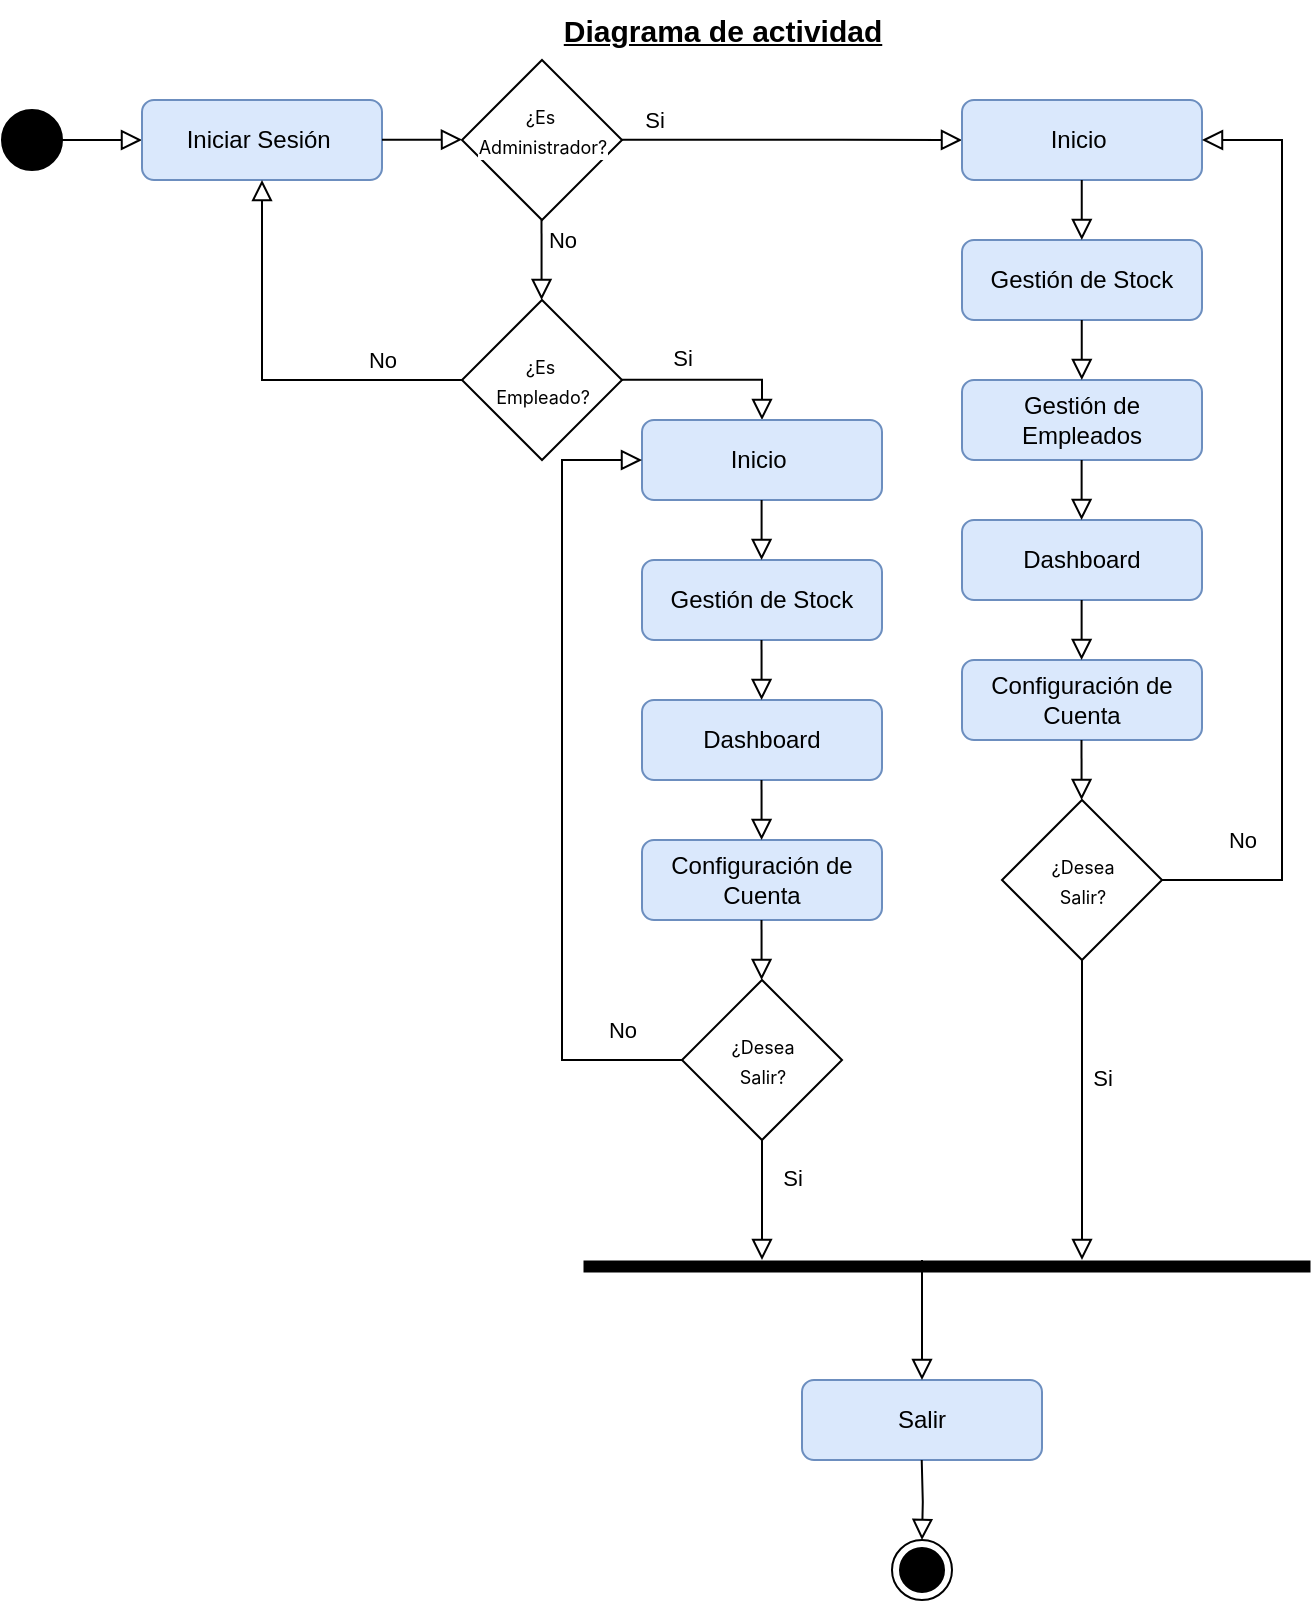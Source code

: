 <mxfile version="24.7.16">
  <diagram id="C5RBs43oDa-KdzZeNtuy" name="Page-1">
    <mxGraphModel grid="1" page="1" gridSize="10" guides="1" tooltips="1" connect="1" arrows="1" fold="1" pageScale="1" pageWidth="827" pageHeight="1169" math="0" shadow="0">
      <root>
        <mxCell id="WIyWlLk6GJQsqaUBKTNV-0" />
        <mxCell id="WIyWlLk6GJQsqaUBKTNV-1" parent="WIyWlLk6GJQsqaUBKTNV-0" />
        <mxCell id="ATqhop4nbNDSppp0feWR-0" value="" style="ellipse;fillColor=strokeColor;html=1;" vertex="1" parent="WIyWlLk6GJQsqaUBKTNV-1">
          <mxGeometry x="40" y="85" width="30" height="30" as="geometry" />
        </mxCell>
        <mxCell id="ATqhop4nbNDSppp0feWR-1" value="" style="ellipse;html=1;shape=endState;fillColor=strokeColor;" vertex="1" parent="WIyWlLk6GJQsqaUBKTNV-1">
          <mxGeometry x="485" y="800" width="30" height="30" as="geometry" />
        </mxCell>
        <mxCell id="ATqhop4nbNDSppp0feWR-2" value="" style="rounded=0;html=1;jettySize=auto;orthogonalLoop=1;fontSize=11;endArrow=block;endFill=0;endSize=8;strokeWidth=1;shadow=0;labelBackgroundColor=none;edgeStyle=orthogonalEdgeStyle;exitX=1;exitY=0.5;exitDx=0;exitDy=0;" edge="1" parent="WIyWlLk6GJQsqaUBKTNV-1" source="ATqhop4nbNDSppp0feWR-0">
          <mxGeometry x="0.333" y="20" relative="1" as="geometry">
            <mxPoint as="offset" />
            <mxPoint x="84" y="99.86" as="sourcePoint" />
            <mxPoint x="110" y="100" as="targetPoint" />
            <Array as="points">
              <mxPoint x="84" y="100" />
            </Array>
          </mxGeometry>
        </mxCell>
        <mxCell id="ATqhop4nbNDSppp0feWR-4" value="Iniciar Sesión&amp;nbsp;" style="rounded=1;whiteSpace=wrap;html=1;fontSize=12;glass=0;strokeWidth=1;shadow=0;fillColor=#dae8fc;strokeColor=#6c8ebf;" vertex="1" parent="WIyWlLk6GJQsqaUBKTNV-1">
          <mxGeometry x="110" y="80" width="120" height="40" as="geometry" />
        </mxCell>
        <mxCell id="ATqhop4nbNDSppp0feWR-5" value="" style="rhombus;whiteSpace=wrap;html=1;shadow=0;fontFamily=Helvetica;fontSize=12;align=center;strokeWidth=1;spacing=6;spacingTop=-4;" vertex="1" parent="WIyWlLk6GJQsqaUBKTNV-1">
          <mxGeometry x="270" y="60" width="80" height="80" as="geometry" />
        </mxCell>
        <mxCell id="ATqhop4nbNDSppp0feWR-8" value="" style="rounded=0;html=1;jettySize=auto;orthogonalLoop=1;fontSize=11;endArrow=block;endFill=0;endSize=8;strokeWidth=1;shadow=0;labelBackgroundColor=none;edgeStyle=orthogonalEdgeStyle;exitX=1;exitY=0.5;exitDx=0;exitDy=0;" edge="1" parent="WIyWlLk6GJQsqaUBKTNV-1">
          <mxGeometry x="0.333" y="20" relative="1" as="geometry">
            <mxPoint as="offset" />
            <mxPoint x="230" y="99.9" as="sourcePoint" />
            <mxPoint x="270" y="99.76" as="targetPoint" />
            <Array as="points">
              <mxPoint x="250" y="99.9" />
              <mxPoint x="250" y="99.9" />
            </Array>
          </mxGeometry>
        </mxCell>
        <mxCell id="ATqhop4nbNDSppp0feWR-10" value="" style="rounded=0;html=1;jettySize=auto;orthogonalLoop=1;fontSize=11;endArrow=block;endFill=0;endSize=8;strokeWidth=1;shadow=0;labelBackgroundColor=none;edgeStyle=orthogonalEdgeStyle;exitX=1;exitY=0.5;exitDx=0;exitDy=0;" edge="1" parent="WIyWlLk6GJQsqaUBKTNV-1">
          <mxGeometry x="0.333" y="20" relative="1" as="geometry">
            <mxPoint as="offset" />
            <mxPoint x="350" y="99.9" as="sourcePoint" />
            <mxPoint x="520" y="100" as="targetPoint" />
            <Array as="points">
              <mxPoint x="460" y="100" />
            </Array>
          </mxGeometry>
        </mxCell>
        <mxCell id="ATqhop4nbNDSppp0feWR-11" value="" style="rounded=0;html=1;jettySize=auto;orthogonalLoop=1;fontSize=11;endArrow=block;endFill=0;endSize=8;strokeWidth=1;shadow=0;labelBackgroundColor=none;edgeStyle=orthogonalEdgeStyle;" edge="1" parent="WIyWlLk6GJQsqaUBKTNV-1">
          <mxGeometry x="0.333" y="20" relative="1" as="geometry">
            <mxPoint as="offset" />
            <mxPoint x="309.76" y="140" as="sourcePoint" />
            <mxPoint x="310" y="180" as="targetPoint" />
            <Array as="points">
              <mxPoint x="309.76" y="180" />
              <mxPoint x="309.76" y="180" />
            </Array>
          </mxGeometry>
        </mxCell>
        <mxCell id="ATqhop4nbNDSppp0feWR-12" value="No" style="edgeLabel;html=1;align=center;verticalAlign=middle;resizable=0;points=[];" connectable="0" vertex="1" parent="ATqhop4nbNDSppp0feWR-11">
          <mxGeometry x="-0.095" y="1" relative="1" as="geometry">
            <mxPoint x="9" y="-8" as="offset" />
          </mxGeometry>
        </mxCell>
        <mxCell id="ATqhop4nbNDSppp0feWR-13" value="Si" style="edgeLabel;html=1;align=center;verticalAlign=middle;resizable=0;points=[];" connectable="0" vertex="1" parent="WIyWlLk6GJQsqaUBKTNV-1">
          <mxGeometry x="370.002" y="90.004" as="geometry">
            <mxPoint x="-4" as="offset" />
          </mxGeometry>
        </mxCell>
        <mxCell id="ATqhop4nbNDSppp0feWR-14" value="&lt;span style=&quot;font-family: Tahoma, -apple-system, BlinkMacSystemFont, Roboto, Arial, sans-serif; text-align: left; white-space: pre-wrap; background-color: rgb(255, 255, 255);&quot;&gt;&lt;font style=&quot;font-size: 9px;&quot;&gt;¿Es &lt;/font&gt;&lt;/span&gt;&lt;div&gt;&lt;span style=&quot;font-family: Tahoma, -apple-system, BlinkMacSystemFont, Roboto, Arial, sans-serif; text-align: left; white-space: pre-wrap; background-color: rgb(255, 255, 255);&quot;&gt;&lt;font style=&quot;font-size: 9px;&quot;&gt;Administrador?&lt;/font&gt;&lt;/span&gt;&lt;br&gt;&lt;/div&gt;" style="text;html=1;align=center;verticalAlign=middle;resizable=0;points=[];autosize=1;strokeColor=none;fillColor=none;" vertex="1" parent="WIyWlLk6GJQsqaUBKTNV-1">
          <mxGeometry x="270" y="75" width="80" height="40" as="geometry" />
        </mxCell>
        <mxCell id="ATqhop4nbNDSppp0feWR-15" value="Inicio&amp;nbsp;" style="rounded=1;whiteSpace=wrap;html=1;fontSize=12;glass=0;strokeWidth=1;shadow=0;fillColor=#dae8fc;strokeColor=#6c8ebf;" vertex="1" parent="WIyWlLk6GJQsqaUBKTNV-1">
          <mxGeometry x="520" y="80" width="120" height="40" as="geometry" />
        </mxCell>
        <mxCell id="ATqhop4nbNDSppp0feWR-17" value="" style="rhombus;whiteSpace=wrap;html=1;shadow=0;fontFamily=Helvetica;fontSize=12;align=center;strokeWidth=1;spacing=6;spacingTop=-4;" vertex="1" parent="WIyWlLk6GJQsqaUBKTNV-1">
          <mxGeometry x="270" y="180" width="80" height="80" as="geometry" />
        </mxCell>
        <mxCell id="ATqhop4nbNDSppp0feWR-18" value="&lt;span style=&quot;font-family: Tahoma, -apple-system, BlinkMacSystemFont, Roboto, Arial, sans-serif; text-align: left; white-space: pre-wrap; background-color: rgb(255, 255, 255);&quot;&gt;&lt;font style=&quot;font-size: 9px;&quot;&gt;¿Es &lt;/font&gt;&lt;/span&gt;&lt;div&gt;&lt;span style=&quot;font-family: Tahoma, -apple-system, BlinkMacSystemFont, Roboto, Arial, sans-serif; text-align: left; white-space: pre-wrap; background-color: rgb(255, 255, 255);&quot;&gt;&lt;font style=&quot;font-size: 9px;&quot;&gt;Empleado?&lt;/font&gt;&lt;/span&gt;&lt;br&gt;&lt;/div&gt;" style="text;html=1;align=center;verticalAlign=middle;resizable=0;points=[];autosize=1;strokeColor=none;fillColor=none;" vertex="1" parent="WIyWlLk6GJQsqaUBKTNV-1">
          <mxGeometry x="275" y="200" width="70" height="40" as="geometry" />
        </mxCell>
        <mxCell id="ATqhop4nbNDSppp0feWR-20" value="" style="rounded=0;html=1;jettySize=auto;orthogonalLoop=1;fontSize=11;endArrow=block;endFill=0;endSize=8;strokeWidth=1;shadow=0;labelBackgroundColor=none;edgeStyle=orthogonalEdgeStyle;entryX=0.5;entryY=1;entryDx=0;entryDy=0;exitX=0;exitY=0.5;exitDx=0;exitDy=0;" edge="1" parent="WIyWlLk6GJQsqaUBKTNV-1" source="ATqhop4nbNDSppp0feWR-17" target="ATqhop4nbNDSppp0feWR-4">
          <mxGeometry x="0.333" y="20" relative="1" as="geometry">
            <mxPoint as="offset" />
            <mxPoint x="309.62" y="260" as="sourcePoint" />
            <mxPoint x="160" y="130" as="targetPoint" />
            <Array as="points" />
          </mxGeometry>
        </mxCell>
        <mxCell id="ATqhop4nbNDSppp0feWR-21" value="Si" style="edgeLabel;html=1;align=center;verticalAlign=middle;resizable=0;points=[];" connectable="0" vertex="1" parent="WIyWlLk6GJQsqaUBKTNV-1">
          <mxGeometry x="390.002" y="210.004" as="geometry">
            <mxPoint x="-10" y="-1" as="offset" />
          </mxGeometry>
        </mxCell>
        <mxCell id="ATqhop4nbNDSppp0feWR-22" value="" style="rounded=0;html=1;jettySize=auto;orthogonalLoop=1;fontSize=11;endArrow=block;endFill=0;endSize=8;strokeWidth=1;shadow=0;labelBackgroundColor=none;edgeStyle=orthogonalEdgeStyle;exitX=1;exitY=0.5;exitDx=0;exitDy=0;entryX=0.5;entryY=0;entryDx=0;entryDy=0;" edge="1" parent="WIyWlLk6GJQsqaUBKTNV-1" target="ATqhop4nbNDSppp0feWR-30">
          <mxGeometry x="0.333" y="20" relative="1" as="geometry">
            <mxPoint as="offset" />
            <mxPoint x="350" y="219.9" as="sourcePoint" />
            <mxPoint x="460" y="220" as="targetPoint" />
            <Array as="points">
              <mxPoint x="420" y="220" />
            </Array>
          </mxGeometry>
        </mxCell>
        <mxCell id="ATqhop4nbNDSppp0feWR-23" value="No" style="edgeLabel;html=1;align=center;verticalAlign=middle;resizable=0;points=[];" connectable="0" vertex="1" parent="WIyWlLk6GJQsqaUBKTNV-1">
          <mxGeometry x="230.002" y="210.004" as="geometry" />
        </mxCell>
        <mxCell id="ATqhop4nbNDSppp0feWR-24" value="Gestión de Stock" style="rounded=1;whiteSpace=wrap;html=1;fontSize=12;glass=0;strokeWidth=1;shadow=0;fillColor=#dae8fc;strokeColor=#6c8ebf;" vertex="1" parent="WIyWlLk6GJQsqaUBKTNV-1">
          <mxGeometry x="520" y="150" width="120" height="40" as="geometry" />
        </mxCell>
        <mxCell id="ATqhop4nbNDSppp0feWR-26" value="Gestión de Empleados" style="rounded=1;whiteSpace=wrap;html=1;fontSize=12;glass=0;strokeWidth=1;shadow=0;fillColor=#dae8fc;strokeColor=#6c8ebf;" vertex="1" parent="WIyWlLk6GJQsqaUBKTNV-1">
          <mxGeometry x="520" y="220" width="120" height="40" as="geometry" />
        </mxCell>
        <mxCell id="ATqhop4nbNDSppp0feWR-27" value="Dashboard" style="rounded=1;whiteSpace=wrap;html=1;fontSize=12;glass=0;strokeWidth=1;shadow=0;fillColor=#dae8fc;strokeColor=#6c8ebf;" vertex="1" parent="WIyWlLk6GJQsqaUBKTNV-1">
          <mxGeometry x="520" y="290" width="120" height="40" as="geometry" />
        </mxCell>
        <mxCell id="ATqhop4nbNDSppp0feWR-28" value="Configuración de Cuenta" style="rounded=1;whiteSpace=wrap;html=1;fontSize=12;glass=0;strokeWidth=1;shadow=0;fillColor=#dae8fc;strokeColor=#6c8ebf;" vertex="1" parent="WIyWlLk6GJQsqaUBKTNV-1">
          <mxGeometry x="520" y="360" width="120" height="40" as="geometry" />
        </mxCell>
        <mxCell id="ATqhop4nbNDSppp0feWR-30" value="Inicio&amp;nbsp;" style="rounded=1;whiteSpace=wrap;html=1;fontSize=12;glass=0;strokeWidth=1;shadow=0;fillColor=#dae8fc;strokeColor=#6c8ebf;" vertex="1" parent="WIyWlLk6GJQsqaUBKTNV-1">
          <mxGeometry x="360" y="240" width="120" height="40" as="geometry" />
        </mxCell>
        <mxCell id="ATqhop4nbNDSppp0feWR-31" value="Gestión de Stock" style="rounded=1;whiteSpace=wrap;html=1;fontSize=12;glass=0;strokeWidth=1;shadow=0;fillColor=#dae8fc;strokeColor=#6c8ebf;" vertex="1" parent="WIyWlLk6GJQsqaUBKTNV-1">
          <mxGeometry x="360" y="310" width="120" height="40" as="geometry" />
        </mxCell>
        <mxCell id="ATqhop4nbNDSppp0feWR-33" value="Dashboard" style="rounded=1;whiteSpace=wrap;html=1;fontSize=12;glass=0;strokeWidth=1;shadow=0;fillColor=#dae8fc;strokeColor=#6c8ebf;" vertex="1" parent="WIyWlLk6GJQsqaUBKTNV-1">
          <mxGeometry x="360" y="380" width="120" height="40" as="geometry" />
        </mxCell>
        <mxCell id="ATqhop4nbNDSppp0feWR-34" value="Configuración de Cuenta" style="rounded=1;whiteSpace=wrap;html=1;fontSize=12;glass=0;strokeWidth=1;shadow=0;fillColor=#dae8fc;strokeColor=#6c8ebf;" vertex="1" parent="WIyWlLk6GJQsqaUBKTNV-1">
          <mxGeometry x="360" y="450" width="120" height="40" as="geometry" />
        </mxCell>
        <mxCell id="ATqhop4nbNDSppp0feWR-35" value="" style="rounded=0;html=1;jettySize=auto;orthogonalLoop=1;fontSize=11;endArrow=block;endFill=0;endSize=8;strokeWidth=1;shadow=0;labelBackgroundColor=none;edgeStyle=orthogonalEdgeStyle;" edge="1" parent="WIyWlLk6GJQsqaUBKTNV-1">
          <mxGeometry x="0.333" y="20" relative="1" as="geometry">
            <mxPoint as="offset" />
            <mxPoint x="419.8" y="280" as="sourcePoint" />
            <mxPoint x="419.8" y="310" as="targetPoint" />
            <Array as="points">
              <mxPoint x="419.11" y="310" />
              <mxPoint x="419.11" y="310" />
            </Array>
          </mxGeometry>
        </mxCell>
        <mxCell id="ATqhop4nbNDSppp0feWR-37" value="" style="rounded=0;html=1;jettySize=auto;orthogonalLoop=1;fontSize=11;endArrow=block;endFill=0;endSize=8;strokeWidth=1;shadow=0;labelBackgroundColor=none;edgeStyle=orthogonalEdgeStyle;" edge="1" parent="WIyWlLk6GJQsqaUBKTNV-1">
          <mxGeometry x="0.333" y="20" relative="1" as="geometry">
            <mxPoint as="offset" />
            <mxPoint x="419.76" y="350" as="sourcePoint" />
            <mxPoint x="419.76" y="380" as="targetPoint" />
            <Array as="points">
              <mxPoint x="419.07" y="380" />
              <mxPoint x="419.07" y="380" />
            </Array>
          </mxGeometry>
        </mxCell>
        <mxCell id="ATqhop4nbNDSppp0feWR-38" value="" style="rounded=0;html=1;jettySize=auto;orthogonalLoop=1;fontSize=11;endArrow=block;endFill=0;endSize=8;strokeWidth=1;shadow=0;labelBackgroundColor=none;edgeStyle=orthogonalEdgeStyle;" edge="1" parent="WIyWlLk6GJQsqaUBKTNV-1">
          <mxGeometry x="0.333" y="20" relative="1" as="geometry">
            <mxPoint as="offset" />
            <mxPoint x="419.76" y="420" as="sourcePoint" />
            <mxPoint x="419.76" y="450" as="targetPoint" />
            <Array as="points">
              <mxPoint x="419.07" y="450" />
              <mxPoint x="419.07" y="450" />
            </Array>
          </mxGeometry>
        </mxCell>
        <mxCell id="ATqhop4nbNDSppp0feWR-40" value="" style="rounded=0;html=1;jettySize=auto;orthogonalLoop=1;fontSize=11;endArrow=block;endFill=0;endSize=8;strokeWidth=1;shadow=0;labelBackgroundColor=none;edgeStyle=orthogonalEdgeStyle;" edge="1" parent="WIyWlLk6GJQsqaUBKTNV-1">
          <mxGeometry x="0.333" y="20" relative="1" as="geometry">
            <mxPoint as="offset" />
            <mxPoint x="579.87" y="120" as="sourcePoint" />
            <mxPoint x="579.87" y="150" as="targetPoint" />
            <Array as="points">
              <mxPoint x="579.18" y="150" />
              <mxPoint x="579.18" y="150" />
            </Array>
          </mxGeometry>
        </mxCell>
        <mxCell id="ATqhop4nbNDSppp0feWR-41" value="" style="rounded=0;html=1;jettySize=auto;orthogonalLoop=1;fontSize=11;endArrow=block;endFill=0;endSize=8;strokeWidth=1;shadow=0;labelBackgroundColor=none;edgeStyle=orthogonalEdgeStyle;" edge="1" parent="WIyWlLk6GJQsqaUBKTNV-1">
          <mxGeometry x="0.333" y="20" relative="1" as="geometry">
            <mxPoint as="offset" />
            <mxPoint x="579.87" y="190" as="sourcePoint" />
            <mxPoint x="579.87" y="220" as="targetPoint" />
            <Array as="points">
              <mxPoint x="579.18" y="220" />
              <mxPoint x="579.18" y="220" />
            </Array>
          </mxGeometry>
        </mxCell>
        <mxCell id="ATqhop4nbNDSppp0feWR-42" value="" style="rounded=0;html=1;jettySize=auto;orthogonalLoop=1;fontSize=11;endArrow=block;endFill=0;endSize=8;strokeWidth=1;shadow=0;labelBackgroundColor=none;edgeStyle=orthogonalEdgeStyle;" edge="1" parent="WIyWlLk6GJQsqaUBKTNV-1">
          <mxGeometry x="0.333" y="20" relative="1" as="geometry">
            <mxPoint as="offset" />
            <mxPoint x="579.83" y="260" as="sourcePoint" />
            <mxPoint x="579.83" y="290" as="targetPoint" />
            <Array as="points">
              <mxPoint x="579.14" y="290" />
              <mxPoint x="579.14" y="290" />
            </Array>
          </mxGeometry>
        </mxCell>
        <mxCell id="ATqhop4nbNDSppp0feWR-43" value="" style="rounded=0;html=1;jettySize=auto;orthogonalLoop=1;fontSize=11;endArrow=block;endFill=0;endSize=8;strokeWidth=1;shadow=0;labelBackgroundColor=none;edgeStyle=orthogonalEdgeStyle;" edge="1" parent="WIyWlLk6GJQsqaUBKTNV-1">
          <mxGeometry x="0.333" y="20" relative="1" as="geometry">
            <mxPoint as="offset" />
            <mxPoint x="579.83" y="330" as="sourcePoint" />
            <mxPoint x="579.83" y="360" as="targetPoint" />
            <Array as="points">
              <mxPoint x="579.14" y="360" />
              <mxPoint x="579.14" y="360" />
            </Array>
          </mxGeometry>
        </mxCell>
        <mxCell id="ATqhop4nbNDSppp0feWR-44" value="" style="rhombus;whiteSpace=wrap;html=1;shadow=0;fontFamily=Helvetica;fontSize=12;align=center;strokeWidth=1;spacing=6;spacingTop=-4;" vertex="1" parent="WIyWlLk6GJQsqaUBKTNV-1">
          <mxGeometry x="380" y="520" width="80" height="80" as="geometry" />
        </mxCell>
        <mxCell id="ATqhop4nbNDSppp0feWR-45" value="" style="rounded=0;html=1;jettySize=auto;orthogonalLoop=1;fontSize=11;endArrow=block;endFill=0;endSize=8;strokeWidth=1;shadow=0;labelBackgroundColor=none;edgeStyle=orthogonalEdgeStyle;exitX=0;exitY=0.5;exitDx=0;exitDy=0;entryX=0;entryY=0.5;entryDx=0;entryDy=0;" edge="1" parent="WIyWlLk6GJQsqaUBKTNV-1" source="ATqhop4nbNDSppp0feWR-44" target="ATqhop4nbNDSppp0feWR-30">
          <mxGeometry x="0.333" y="20" relative="1" as="geometry">
            <mxPoint as="offset" />
            <mxPoint x="290" y="580" as="sourcePoint" />
            <mxPoint x="380" y="580.1" as="targetPoint" />
            <Array as="points">
              <mxPoint x="320" y="560" />
              <mxPoint x="320" y="260" />
            </Array>
          </mxGeometry>
        </mxCell>
        <mxCell id="ATqhop4nbNDSppp0feWR-46" value="" style="rhombus;whiteSpace=wrap;html=1;shadow=0;fontFamily=Helvetica;fontSize=12;align=center;strokeWidth=1;spacing=6;spacingTop=-4;" vertex="1" parent="WIyWlLk6GJQsqaUBKTNV-1">
          <mxGeometry x="540" y="430" width="80" height="80" as="geometry" />
        </mxCell>
        <mxCell id="ATqhop4nbNDSppp0feWR-47" value="" style="rounded=0;html=1;jettySize=auto;orthogonalLoop=1;fontSize=11;endArrow=block;endFill=0;endSize=8;strokeWidth=1;shadow=0;labelBackgroundColor=none;edgeStyle=orthogonalEdgeStyle;" edge="1" parent="WIyWlLk6GJQsqaUBKTNV-1">
          <mxGeometry x="0.333" y="20" relative="1" as="geometry">
            <mxPoint as="offset" />
            <mxPoint x="419.76" y="490" as="sourcePoint" />
            <mxPoint x="419.76" y="520" as="targetPoint" />
            <Array as="points">
              <mxPoint x="419.07" y="520" />
              <mxPoint x="419.07" y="520" />
            </Array>
          </mxGeometry>
        </mxCell>
        <mxCell id="ATqhop4nbNDSppp0feWR-48" value="" style="rounded=0;html=1;jettySize=auto;orthogonalLoop=1;fontSize=11;endArrow=block;endFill=0;endSize=8;strokeWidth=1;shadow=0;labelBackgroundColor=none;edgeStyle=orthogonalEdgeStyle;" edge="1" parent="WIyWlLk6GJQsqaUBKTNV-1">
          <mxGeometry x="0.333" y="20" relative="1" as="geometry">
            <mxPoint as="offset" />
            <mxPoint x="579.76" y="400" as="sourcePoint" />
            <mxPoint x="579.76" y="430" as="targetPoint" />
            <Array as="points">
              <mxPoint x="579.07" y="430" />
              <mxPoint x="579.07" y="430" />
            </Array>
          </mxGeometry>
        </mxCell>
        <mxCell id="ATqhop4nbNDSppp0feWR-49" value="No" style="edgeLabel;html=1;align=center;verticalAlign=middle;resizable=0;points=[];" connectable="0" vertex="1" parent="WIyWlLk6GJQsqaUBKTNV-1">
          <mxGeometry x="350.002" y="545.004" as="geometry" />
        </mxCell>
        <mxCell id="ATqhop4nbNDSppp0feWR-50" value="Si" style="edgeLabel;html=1;align=center;verticalAlign=middle;resizable=0;points=[];" connectable="0" vertex="1" parent="WIyWlLk6GJQsqaUBKTNV-1">
          <mxGeometry x="445.002" y="620.004" as="geometry">
            <mxPoint x="-10" y="-1" as="offset" />
          </mxGeometry>
        </mxCell>
        <mxCell id="ATqhop4nbNDSppp0feWR-51" value="Si" style="edgeLabel;html=1;align=center;verticalAlign=middle;resizable=0;points=[];" connectable="0" vertex="1" parent="WIyWlLk6GJQsqaUBKTNV-1">
          <mxGeometry x="600.002" y="570.004" as="geometry">
            <mxPoint x="-10" y="-1" as="offset" />
          </mxGeometry>
        </mxCell>
        <mxCell id="ATqhop4nbNDSppp0feWR-52" value="No" style="edgeLabel;html=1;align=center;verticalAlign=middle;resizable=0;points=[];" connectable="0" vertex="1" parent="WIyWlLk6GJQsqaUBKTNV-1">
          <mxGeometry x="660.002" y="450.004" as="geometry" />
        </mxCell>
        <mxCell id="ATqhop4nbNDSppp0feWR-53" value="&lt;span style=&quot;font-family: Tahoma, -apple-system, BlinkMacSystemFont, Roboto, Arial, sans-serif; text-align: left; white-space: pre-wrap; background-color: rgb(255, 255, 255);&quot;&gt;&lt;font style=&quot;font-size: 9px;&quot;&gt;¿Desea&lt;/font&gt;&lt;/span&gt;&lt;div&gt;&lt;span style=&quot;font-family: Tahoma, -apple-system, BlinkMacSystemFont, Roboto, Arial, sans-serif; text-align: left; white-space: pre-wrap; background-color: rgb(255, 255, 255);&quot;&gt;&lt;font style=&quot;font-size: 9px;&quot;&gt;Salir?&lt;/font&gt;&lt;/span&gt;&lt;br&gt;&lt;/div&gt;" style="text;html=1;align=center;verticalAlign=middle;resizable=0;points=[];autosize=1;strokeColor=none;fillColor=none;" vertex="1" parent="WIyWlLk6GJQsqaUBKTNV-1">
          <mxGeometry x="395" y="540" width="50" height="40" as="geometry" />
        </mxCell>
        <mxCell id="ATqhop4nbNDSppp0feWR-54" value="&lt;span style=&quot;font-family: Tahoma, -apple-system, BlinkMacSystemFont, Roboto, Arial, sans-serif; text-align: left; white-space: pre-wrap; background-color: rgb(255, 255, 255);&quot;&gt;&lt;font style=&quot;font-size: 9px;&quot;&gt;¿Desea&lt;/font&gt;&lt;/span&gt;&lt;div&gt;&lt;span style=&quot;font-family: Tahoma, -apple-system, BlinkMacSystemFont, Roboto, Arial, sans-serif; text-align: left; white-space: pre-wrap; background-color: rgb(255, 255, 255);&quot;&gt;&lt;font style=&quot;font-size: 9px;&quot;&gt;Salir?&lt;/font&gt;&lt;/span&gt;&lt;br&gt;&lt;/div&gt;" style="text;html=1;align=center;verticalAlign=middle;resizable=0;points=[];autosize=1;strokeColor=none;fillColor=none;" vertex="1" parent="WIyWlLk6GJQsqaUBKTNV-1">
          <mxGeometry x="555" y="450" width="50" height="40" as="geometry" />
        </mxCell>
        <mxCell id="ATqhop4nbNDSppp0feWR-55" value="Salir" style="rounded=1;whiteSpace=wrap;html=1;fontSize=12;glass=0;strokeWidth=1;shadow=0;fillColor=#dae8fc;strokeColor=#6c8ebf;" vertex="1" parent="WIyWlLk6GJQsqaUBKTNV-1">
          <mxGeometry x="440" y="720" width="120" height="40" as="geometry" />
        </mxCell>
        <mxCell id="ATqhop4nbNDSppp0feWR-56" value="" style="rounded=0;html=1;jettySize=auto;orthogonalLoop=1;fontSize=11;endArrow=block;endFill=0;endSize=8;strokeWidth=1;shadow=0;labelBackgroundColor=none;edgeStyle=orthogonalEdgeStyle;exitX=1;exitY=0.5;exitDx=0;exitDy=0;entryX=1;entryY=0.5;entryDx=0;entryDy=0;" edge="1" parent="WIyWlLk6GJQsqaUBKTNV-1" source="ATqhop4nbNDSppp0feWR-46" target="ATqhop4nbNDSppp0feWR-15">
          <mxGeometry x="0.333" y="20" relative="1" as="geometry">
            <mxPoint as="offset" />
            <mxPoint x="740" y="490" as="sourcePoint" />
            <mxPoint x="720" y="190" as="targetPoint" />
            <Array as="points">
              <mxPoint x="680" y="470" />
              <mxPoint x="680" y="100" />
            </Array>
          </mxGeometry>
        </mxCell>
        <mxCell id="ATqhop4nbNDSppp0feWR-57" value="" style="html=1;points=[];perimeter=orthogonalPerimeter;fillColor=strokeColor;rotation=-90;" vertex="1" parent="WIyWlLk6GJQsqaUBKTNV-1">
          <mxGeometry x="510" y="482" width="5" height="362.5" as="geometry" />
        </mxCell>
        <mxCell id="ATqhop4nbNDSppp0feWR-58" value="" style="rounded=0;html=1;jettySize=auto;orthogonalLoop=1;fontSize=11;endArrow=block;endFill=0;endSize=8;strokeWidth=1;shadow=0;labelBackgroundColor=none;edgeStyle=orthogonalEdgeStyle;exitX=0.5;exitY=1;exitDx=0;exitDy=0;" edge="1" parent="WIyWlLk6GJQsqaUBKTNV-1" source="ATqhop4nbNDSppp0feWR-44">
          <mxGeometry x="0.333" y="20" relative="1" as="geometry">
            <mxPoint as="offset" />
            <mxPoint x="419.71" y="600" as="sourcePoint" />
            <mxPoint x="420" y="660" as="targetPoint" />
            <Array as="points" />
          </mxGeometry>
        </mxCell>
        <mxCell id="ATqhop4nbNDSppp0feWR-59" value="" style="rounded=0;html=1;jettySize=auto;orthogonalLoop=1;fontSize=11;endArrow=block;endFill=0;endSize=8;strokeWidth=1;shadow=0;labelBackgroundColor=none;edgeStyle=orthogonalEdgeStyle;exitX=0.5;exitY=1;exitDx=0;exitDy=0;" edge="1" parent="WIyWlLk6GJQsqaUBKTNV-1" source="ATqhop4nbNDSppp0feWR-46">
          <mxGeometry x="0.333" y="20" relative="1" as="geometry">
            <mxPoint as="offset" />
            <mxPoint x="579.71" y="530" as="sourcePoint" />
            <mxPoint x="580" y="660" as="targetPoint" />
            <Array as="points" />
          </mxGeometry>
        </mxCell>
        <mxCell id="ATqhop4nbNDSppp0feWR-60" value="" style="rounded=0;html=1;jettySize=auto;orthogonalLoop=1;fontSize=11;endArrow=block;endFill=0;endSize=8;strokeWidth=1;shadow=0;labelBackgroundColor=none;edgeStyle=orthogonalEdgeStyle;exitX=0.5;exitY=1;exitDx=0;exitDy=0;" edge="1" parent="WIyWlLk6GJQsqaUBKTNV-1">
          <mxGeometry x="0.333" y="20" relative="1" as="geometry">
            <mxPoint as="offset" />
            <mxPoint x="500" y="660" as="sourcePoint" />
            <mxPoint x="500" y="720" as="targetPoint" />
            <Array as="points" />
          </mxGeometry>
        </mxCell>
        <mxCell id="ATqhop4nbNDSppp0feWR-61" value="" style="rounded=0;html=1;jettySize=auto;orthogonalLoop=1;fontSize=11;endArrow=block;endFill=0;endSize=8;strokeWidth=1;shadow=0;labelBackgroundColor=none;edgeStyle=orthogonalEdgeStyle;entryX=0.5;entryY=0;entryDx=0;entryDy=0;" edge="1" parent="WIyWlLk6GJQsqaUBKTNV-1" target="ATqhop4nbNDSppp0feWR-1">
          <mxGeometry x="0.333" y="20" relative="1" as="geometry">
            <mxPoint as="offset" />
            <mxPoint x="499.86" y="760" as="sourcePoint" />
            <mxPoint x="499.86" y="790" as="targetPoint" />
            <Array as="points" />
          </mxGeometry>
        </mxCell>
        <mxCell id="ATqhop4nbNDSppp0feWR-62" value="&lt;b&gt;&lt;u&gt;&lt;font style=&quot;font-size: 15px;&quot;&gt;Diagrama de actividad&lt;/font&gt;&lt;/u&gt;&lt;/b&gt;" style="text;html=1;align=center;verticalAlign=middle;resizable=0;points=[];autosize=1;strokeColor=none;fillColor=none;" vertex="1" parent="WIyWlLk6GJQsqaUBKTNV-1">
          <mxGeometry x="310" y="30" width="180" height="30" as="geometry" />
        </mxCell>
      </root>
    </mxGraphModel>
  </diagram>
</mxfile>
